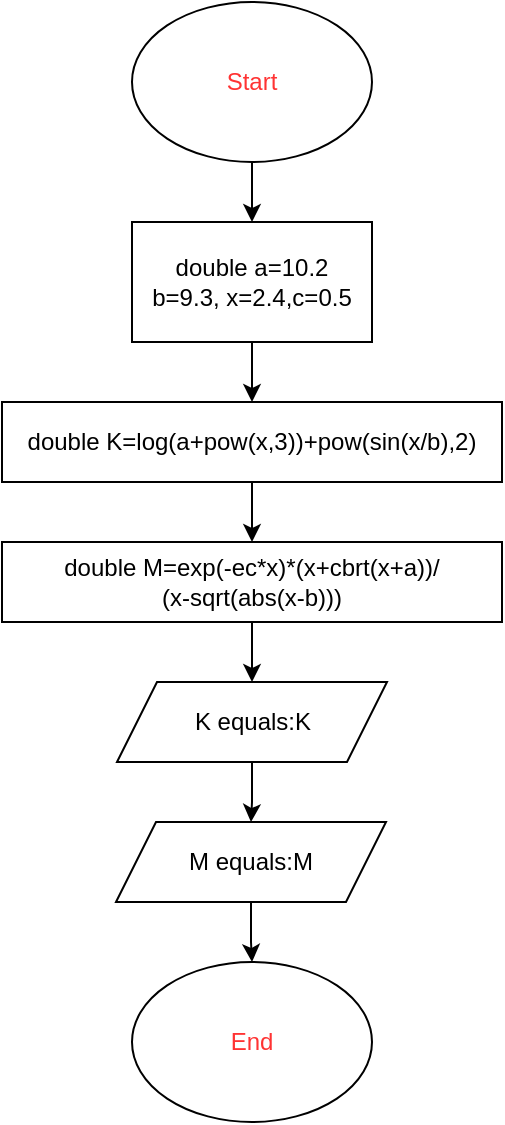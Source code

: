 <mxfile version="24.7.17">
  <diagram name="Страница — 1" id="c2pELBRY3zPiL2gB-__q">
    <mxGraphModel dx="1221" dy="717" grid="1" gridSize="10" guides="1" tooltips="1" connect="1" arrows="1" fold="1" page="1" pageScale="1" pageWidth="1169" pageHeight="1654" math="0" shadow="0">
      <root>
        <mxCell id="0" />
        <mxCell id="1" parent="0" />
        <mxCell id="W0-8NFHALbDZjy8Cr0dU-3" style="edgeStyle=orthogonalEdgeStyle;rounded=0;orthogonalLoop=1;jettySize=auto;html=1;" edge="1" parent="1" source="W0-8NFHALbDZjy8Cr0dU-1" target="W0-8NFHALbDZjy8Cr0dU-2">
          <mxGeometry relative="1" as="geometry" />
        </mxCell>
        <mxCell id="W0-8NFHALbDZjy8Cr0dU-1" value="&lt;font color=&quot;#ff3333&quot;&gt;Start&lt;/font&gt;" style="ellipse;whiteSpace=wrap;html=1;" vertex="1" parent="1">
          <mxGeometry x="525" y="20" width="120" height="80" as="geometry" />
        </mxCell>
        <mxCell id="W0-8NFHALbDZjy8Cr0dU-5" style="edgeStyle=orthogonalEdgeStyle;rounded=0;orthogonalLoop=1;jettySize=auto;html=1;" edge="1" parent="1" source="W0-8NFHALbDZjy8Cr0dU-2" target="W0-8NFHALbDZjy8Cr0dU-4">
          <mxGeometry relative="1" as="geometry" />
        </mxCell>
        <mxCell id="W0-8NFHALbDZjy8Cr0dU-2" value="double a=10.2&lt;div&gt;b=9.3, x=2.4,c=0.5&lt;/div&gt;" style="rounded=0;whiteSpace=wrap;html=1;" vertex="1" parent="1">
          <mxGeometry x="525" y="130" width="120" height="60" as="geometry" />
        </mxCell>
        <mxCell id="W0-8NFHALbDZjy8Cr0dU-7" style="edgeStyle=orthogonalEdgeStyle;rounded=0;orthogonalLoop=1;jettySize=auto;html=1;" edge="1" parent="1" source="W0-8NFHALbDZjy8Cr0dU-4" target="W0-8NFHALbDZjy8Cr0dU-6">
          <mxGeometry relative="1" as="geometry" />
        </mxCell>
        <mxCell id="W0-8NFHALbDZjy8Cr0dU-4" value="double K=log(a+pow(x,3))+pow(sin(x/b),2)" style="rounded=0;whiteSpace=wrap;html=1;" vertex="1" parent="1">
          <mxGeometry x="460" y="220" width="250" height="40" as="geometry" />
        </mxCell>
        <mxCell id="W0-8NFHALbDZjy8Cr0dU-10" style="edgeStyle=orthogonalEdgeStyle;rounded=0;orthogonalLoop=1;jettySize=auto;html=1;" edge="1" parent="1" source="W0-8NFHALbDZjy8Cr0dU-6" target="W0-8NFHALbDZjy8Cr0dU-8">
          <mxGeometry relative="1" as="geometry" />
        </mxCell>
        <mxCell id="W0-8NFHALbDZjy8Cr0dU-6" value="double M=exp(-ec*x)*(x+cbrt(x+a))/&lt;div&gt;(x-sqrt(abs(x-b)))&lt;/div&gt;" style="rounded=0;whiteSpace=wrap;html=1;" vertex="1" parent="1">
          <mxGeometry x="460" y="290" width="250" height="40" as="geometry" />
        </mxCell>
        <mxCell id="W0-8NFHALbDZjy8Cr0dU-11" style="edgeStyle=orthogonalEdgeStyle;rounded=0;orthogonalLoop=1;jettySize=auto;html=1;" edge="1" parent="1" source="W0-8NFHALbDZjy8Cr0dU-8" target="W0-8NFHALbDZjy8Cr0dU-9">
          <mxGeometry relative="1" as="geometry" />
        </mxCell>
        <mxCell id="W0-8NFHALbDZjy8Cr0dU-8" value="K equals:K" style="shape=parallelogram;perimeter=parallelogramPerimeter;whiteSpace=wrap;html=1;fixedSize=1;" vertex="1" parent="1">
          <mxGeometry x="517.5" y="360" width="135" height="40" as="geometry" />
        </mxCell>
        <mxCell id="W0-8NFHALbDZjy8Cr0dU-13" style="edgeStyle=orthogonalEdgeStyle;rounded=0;orthogonalLoop=1;jettySize=auto;html=1;" edge="1" parent="1" source="W0-8NFHALbDZjy8Cr0dU-9" target="W0-8NFHALbDZjy8Cr0dU-12">
          <mxGeometry relative="1" as="geometry" />
        </mxCell>
        <mxCell id="W0-8NFHALbDZjy8Cr0dU-9" value="M equals:M" style="shape=parallelogram;perimeter=parallelogramPerimeter;whiteSpace=wrap;html=1;fixedSize=1;" vertex="1" parent="1">
          <mxGeometry x="517" y="430" width="135" height="40" as="geometry" />
        </mxCell>
        <mxCell id="W0-8NFHALbDZjy8Cr0dU-12" value="&lt;font color=&quot;#ff3333&quot;&gt;End&lt;/font&gt;" style="ellipse;whiteSpace=wrap;html=1;" vertex="1" parent="1">
          <mxGeometry x="525" y="500" width="120" height="80" as="geometry" />
        </mxCell>
      </root>
    </mxGraphModel>
  </diagram>
</mxfile>
